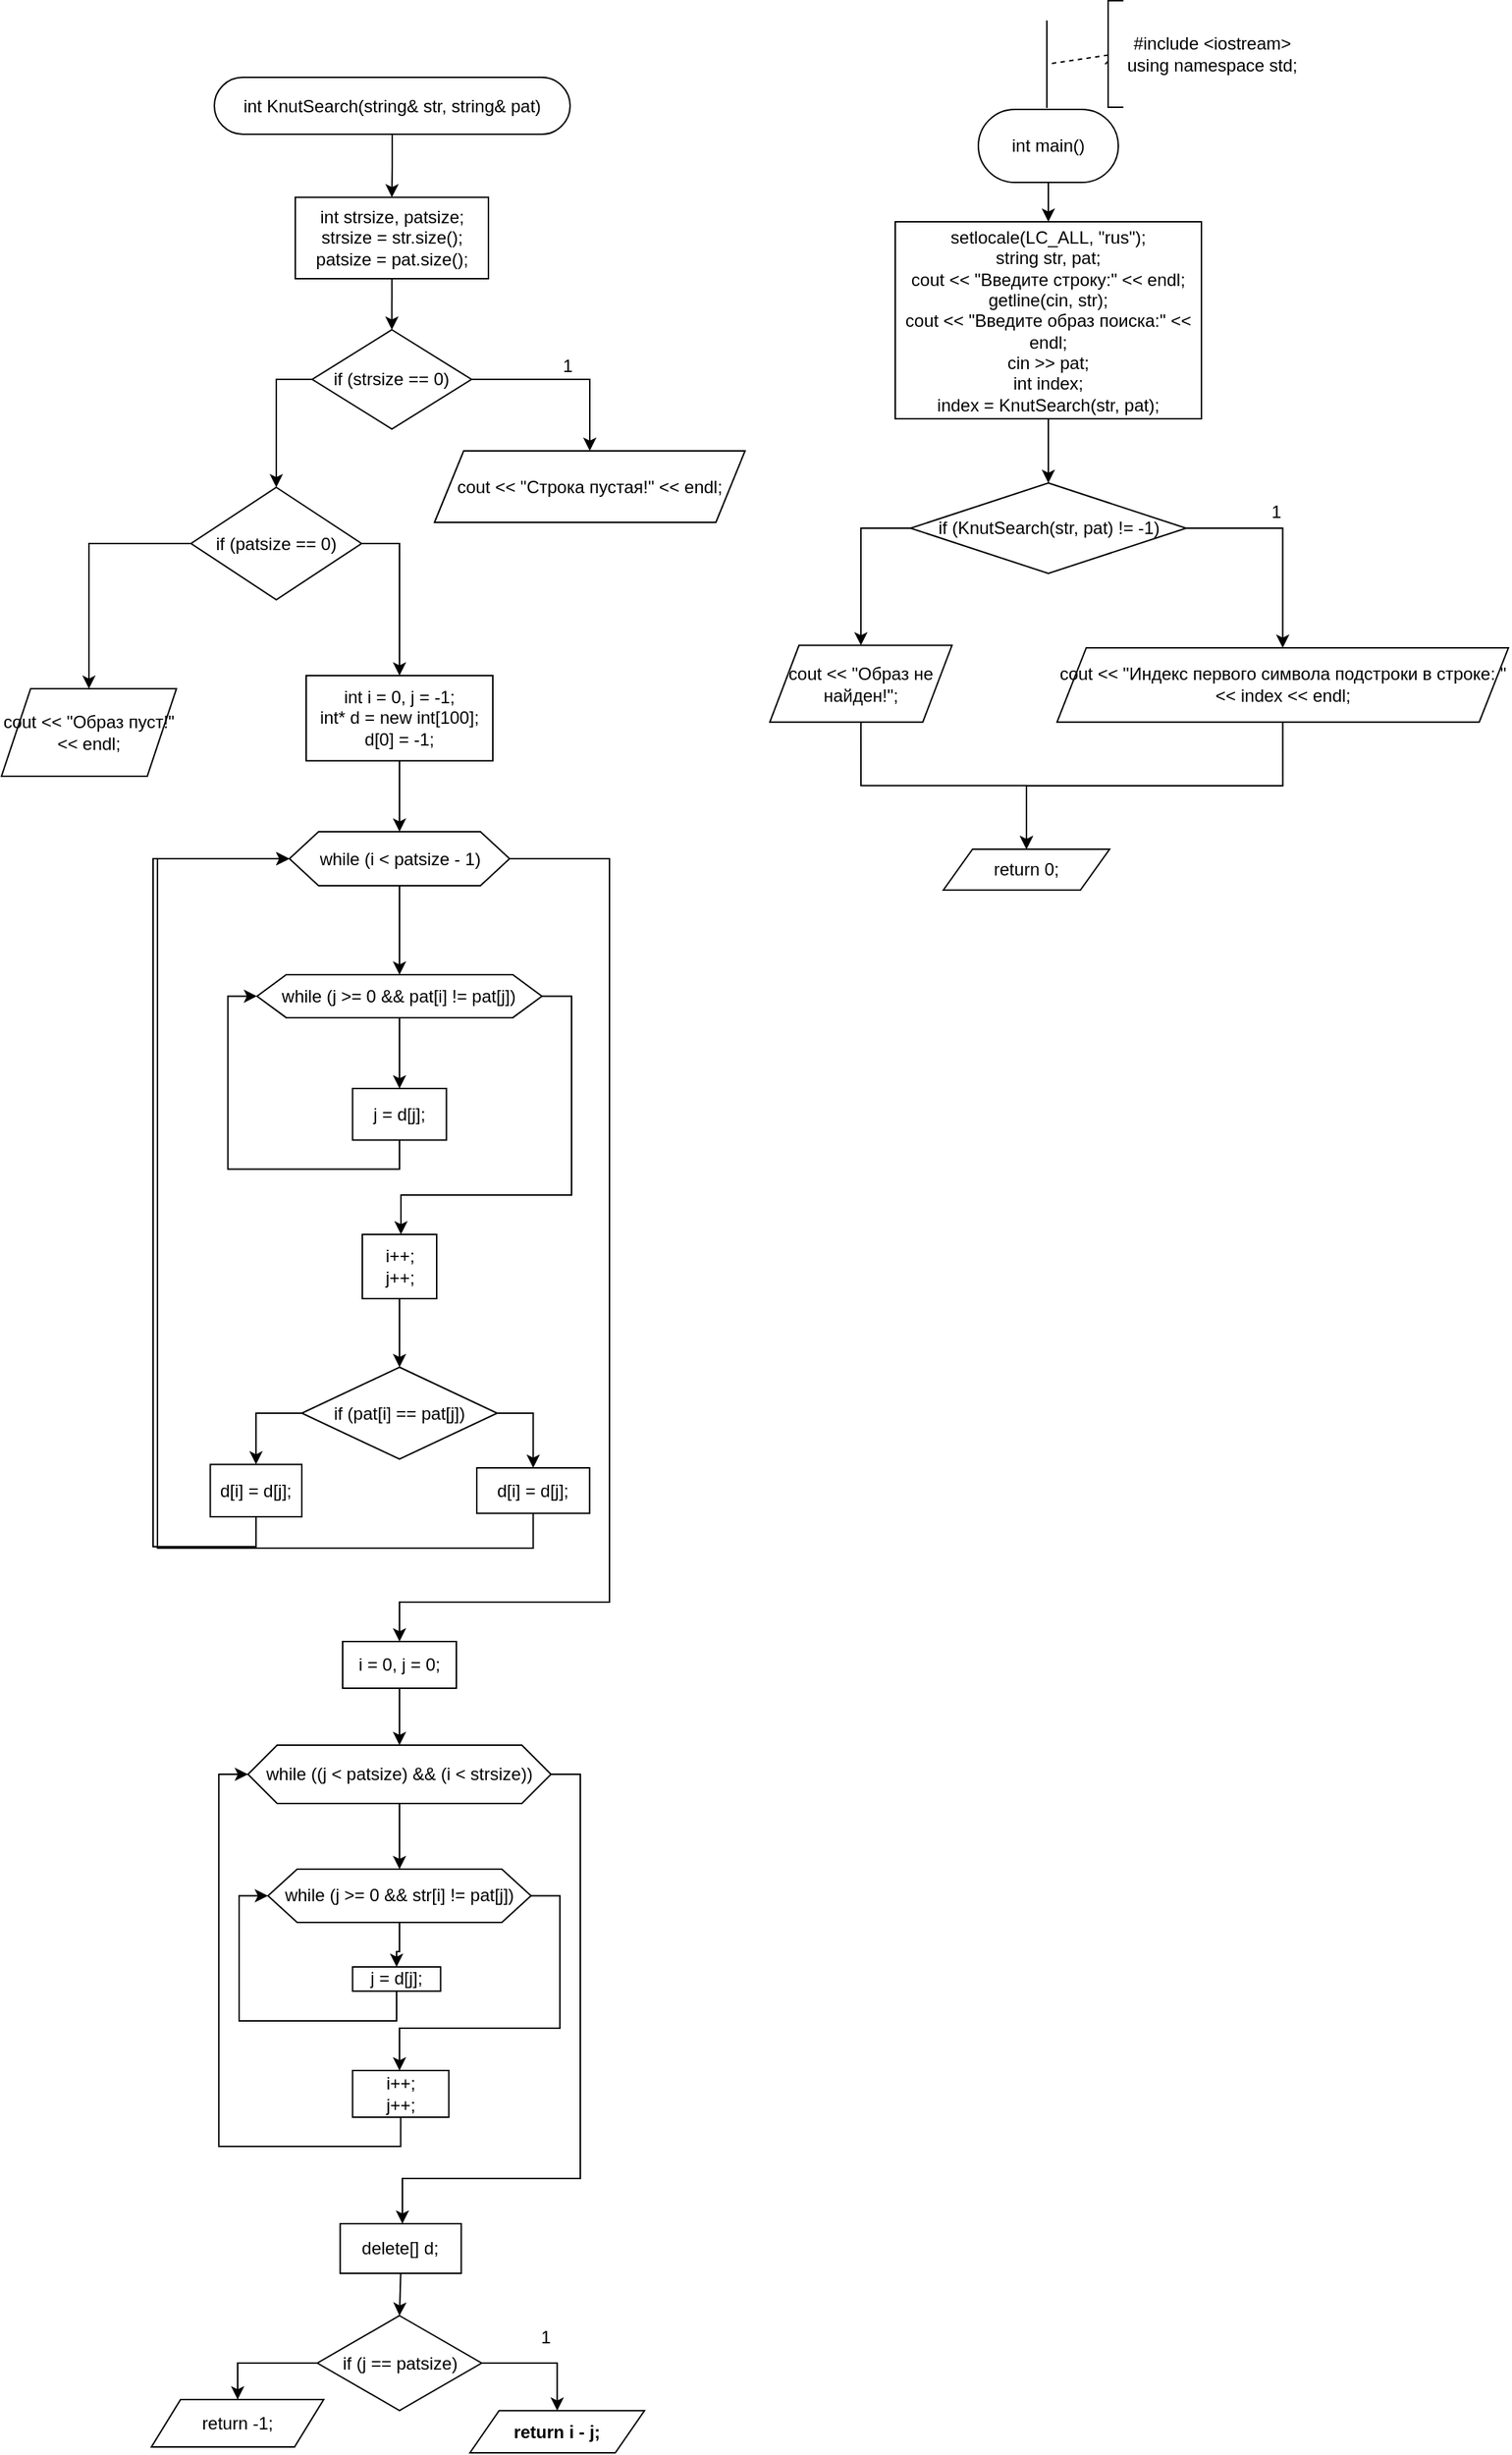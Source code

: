 <mxfile version="17.5.0" type="device"><diagram id="gFrYTt7PwSTtcCjBM46l" name="Page-1"><mxGraphModel dx="2363" dy="2681" grid="0" gridSize="10" guides="1" tooltips="1" connect="1" arrows="1" fold="1" page="0" pageScale="1" pageWidth="827" pageHeight="1169" math="0" shadow="0"><root><mxCell id="0"/><mxCell id="1" parent="0"/><mxCell id="abS8wTG-2X0JZCJYj4Lv-2" value="" style="endArrow=none;html=1;rounded=0;entryX=0.5;entryY=0;entryDx=0;entryDy=0;" edge="1" parent="1"><mxGeometry width="50" height="50" relative="1" as="geometry"><mxPoint x="474" y="-1347" as="sourcePoint"/><mxPoint x="474" y="-1287" as="targetPoint"/></mxGeometry></mxCell><mxCell id="abS8wTG-2X0JZCJYj4Lv-3" value="" style="endArrow=none;dashed=1;html=1;rounded=0;startArrow=none;" edge="1" parent="1" source="abS8wTG-2X0JZCJYj4Lv-4"><mxGeometry width="50" height="50" relative="1" as="geometry"><mxPoint x="514" y="-1317" as="sourcePoint"/><mxPoint x="474" y="-1317" as="targetPoint"/></mxGeometry></mxCell><mxCell id="abS8wTG-2X0JZCJYj4Lv-5" value="&lt;div&gt;#include &amp;lt;iostream&amp;gt;&lt;/div&gt;&lt;div&gt;&lt;span&gt;using namespace std;&lt;/span&gt;&lt;br&gt;&lt;/div&gt;" style="text;html=1;align=center;verticalAlign=middle;resizable=0;points=[];autosize=1;strokeColor=none;fillColor=none;" vertex="1" parent="1"><mxGeometry x="523" y="-1340" width="127" height="32" as="geometry"/></mxCell><mxCell id="abS8wTG-2X0JZCJYj4Lv-6" style="edgeStyle=orthogonalEdgeStyle;rounded=0;orthogonalLoop=1;jettySize=auto;html=1;exitX=0.5;exitY=1;exitDx=0;exitDy=0;entryX=0.5;entryY=0;entryDx=0;entryDy=0;" edge="1" parent="1" source="abS8wTG-2X0JZCJYj4Lv-7" target="abS8wTG-2X0JZCJYj4Lv-128"><mxGeometry relative="1" as="geometry"><mxPoint x="475" y="-1206.5" as="targetPoint"/></mxGeometry></mxCell><mxCell id="abS8wTG-2X0JZCJYj4Lv-7" value="int main()" style="rounded=1;whiteSpace=wrap;html=1;arcSize=50;" vertex="1" parent="1"><mxGeometry x="427" y="-1286" width="96" height="50" as="geometry"/></mxCell><mxCell id="abS8wTG-2X0JZCJYj4Lv-4" value="" style="shape=partialRectangle;whiteSpace=wrap;html=1;bottom=1;right=1;left=1;top=0;fillColor=none;routingCenterX=-0.5;rotation=90;" vertex="1" parent="1"><mxGeometry x="484.5" y="-1329" width="73" height="10" as="geometry"/></mxCell><mxCell id="abS8wTG-2X0JZCJYj4Lv-58" value="" style="endArrow=none;dashed=1;html=1;rounded=0;" edge="1" parent="1" target="abS8wTG-2X0JZCJYj4Lv-4"><mxGeometry width="50" height="50" relative="1" as="geometry"><mxPoint x="514" y="-1317" as="sourcePoint"/><mxPoint x="474" y="-1317" as="targetPoint"/></mxGeometry></mxCell><mxCell id="abS8wTG-2X0JZCJYj4Lv-129" style="edgeStyle=orthogonalEdgeStyle;rounded=0;orthogonalLoop=1;jettySize=auto;html=1;exitX=0.5;exitY=1;exitDx=0;exitDy=0;" edge="1" parent="1" source="abS8wTG-2X0JZCJYj4Lv-128" target="abS8wTG-2X0JZCJYj4Lv-292"><mxGeometry relative="1" as="geometry"><mxPoint x="473.462" y="-1030" as="targetPoint"/></mxGeometry></mxCell><mxCell id="abS8wTG-2X0JZCJYj4Lv-128" value="&lt;div&gt;setlocale(LC_ALL, &quot;rus&quot;);&lt;/div&gt;&lt;div&gt;&lt;span&gt;&#9;&lt;/span&gt;string str, pat;&lt;/div&gt;&lt;div&gt;&lt;span&gt;&#9;&lt;/span&gt;cout &amp;lt;&amp;lt; &quot;Введите строку:&quot; &amp;lt;&amp;lt; endl;&lt;/div&gt;&lt;div&gt;&lt;span&gt;&#9;&lt;/span&gt;getline(cin, str);&lt;/div&gt;&lt;div&gt;&lt;span&gt;&#9;&lt;/span&gt;cout &amp;lt;&amp;lt; &quot;Введите образ поиска:&quot; &amp;lt;&amp;lt; endl;&lt;/div&gt;&lt;div&gt;&lt;span&gt;&#9;&lt;/span&gt;cin &amp;gt;&amp;gt; pat;&lt;/div&gt;&lt;div&gt;&lt;span&gt;&#9;&lt;/span&gt;int index;&lt;/div&gt;&lt;div&gt;&lt;span&gt;&#9;&lt;/span&gt;index = KnutSearch(str, pat);&lt;/div&gt;" style="rounded=0;whiteSpace=wrap;html=1;" vertex="1" parent="1"><mxGeometry x="370" y="-1209" width="210" height="135" as="geometry"/></mxCell><mxCell id="abS8wTG-2X0JZCJYj4Lv-238" style="edgeStyle=orthogonalEdgeStyle;rounded=0;orthogonalLoop=1;jettySize=auto;html=1;exitX=0.5;exitY=1;exitDx=0;exitDy=0;" edge="1" parent="1" source="abS8wTG-2X0JZCJYj4Lv-237" target="abS8wTG-2X0JZCJYj4Lv-239"><mxGeometry relative="1" as="geometry"><mxPoint x="18.538" y="-1195.769" as="targetPoint"/></mxGeometry></mxCell><mxCell id="abS8wTG-2X0JZCJYj4Lv-237" value="int KnutSearch(string&amp;amp; str, string&amp;amp; pat)" style="rounded=1;whiteSpace=wrap;html=1;arcSize=50;" vertex="1" parent="1"><mxGeometry x="-97" y="-1308" width="244" height="39" as="geometry"/></mxCell><mxCell id="abS8wTG-2X0JZCJYj4Lv-241" style="edgeStyle=orthogonalEdgeStyle;rounded=0;orthogonalLoop=1;jettySize=auto;html=1;exitX=0.5;exitY=1;exitDx=0;exitDy=0;entryX=0.5;entryY=0;entryDx=0;entryDy=0;" edge="1" parent="1" source="abS8wTG-2X0JZCJYj4Lv-239" target="abS8wTG-2X0JZCJYj4Lv-240"><mxGeometry relative="1" as="geometry"/></mxCell><mxCell id="abS8wTG-2X0JZCJYj4Lv-239" value="&lt;div&gt;int strsize, patsize;&lt;/div&gt;&lt;div&gt;&lt;span&gt;&#9;&lt;/span&gt;strsize = str.size();&lt;/div&gt;&lt;div&gt;&lt;span&gt;&#9;&lt;/span&gt;patsize = pat.size();&lt;/div&gt;" style="rounded=0;whiteSpace=wrap;html=1;" vertex="1" parent="1"><mxGeometry x="-41.46" y="-1225.77" width="132.46" height="55.77" as="geometry"/></mxCell><mxCell id="abS8wTG-2X0JZCJYj4Lv-243" style="edgeStyle=orthogonalEdgeStyle;rounded=0;orthogonalLoop=1;jettySize=auto;html=1;exitX=0;exitY=0.5;exitDx=0;exitDy=0;entryX=0.5;entryY=0;entryDx=0;entryDy=0;" edge="1" parent="1" source="abS8wTG-2X0JZCJYj4Lv-240" target="abS8wTG-2X0JZCJYj4Lv-242"><mxGeometry relative="1" as="geometry"/></mxCell><mxCell id="abS8wTG-2X0JZCJYj4Lv-247" style="edgeStyle=orthogonalEdgeStyle;rounded=0;orthogonalLoop=1;jettySize=auto;html=1;exitX=1;exitY=0.5;exitDx=0;exitDy=0;entryX=0.5;entryY=0;entryDx=0;entryDy=0;" edge="1" parent="1" source="abS8wTG-2X0JZCJYj4Lv-240" target="abS8wTG-2X0JZCJYj4Lv-246"><mxGeometry relative="1" as="geometry"/></mxCell><mxCell id="abS8wTG-2X0JZCJYj4Lv-240" value="if (strsize == 0)" style="rhombus;whiteSpace=wrap;html=1;" vertex="1" parent="1"><mxGeometry x="-29.85" y="-1135" width="109.23" height="68" as="geometry"/></mxCell><mxCell id="abS8wTG-2X0JZCJYj4Lv-248" style="edgeStyle=orthogonalEdgeStyle;rounded=0;orthogonalLoop=1;jettySize=auto;html=1;exitX=0;exitY=0.5;exitDx=0;exitDy=0;" edge="1" parent="1" source="abS8wTG-2X0JZCJYj4Lv-242" target="abS8wTG-2X0JZCJYj4Lv-291"><mxGeometry relative="1" as="geometry"><mxPoint x="-157.077" y="-877.308" as="targetPoint"/></mxGeometry></mxCell><mxCell id="abS8wTG-2X0JZCJYj4Lv-249" style="edgeStyle=orthogonalEdgeStyle;rounded=0;orthogonalLoop=1;jettySize=auto;html=1;exitX=1;exitY=0.5;exitDx=0;exitDy=0;" edge="1" parent="1" source="abS8wTG-2X0JZCJYj4Lv-242" target="abS8wTG-2X0JZCJYj4Lv-250"><mxGeometry relative="1" as="geometry"><mxPoint x="26" y="-869.615" as="targetPoint"/></mxGeometry></mxCell><mxCell id="abS8wTG-2X0JZCJYj4Lv-242" value="if (patsize == 0)" style="rhombus;whiteSpace=wrap;html=1;" vertex="1" parent="1"><mxGeometry x="-113" y="-1027" width="117" height="77" as="geometry"/></mxCell><mxCell id="abS8wTG-2X0JZCJYj4Lv-244" value="1" style="text;html=1;align=center;verticalAlign=middle;resizable=0;points=[];autosize=1;strokeColor=none;fillColor=none;" vertex="1" parent="1"><mxGeometry x="136" y="-1119" width="17" height="18" as="geometry"/></mxCell><mxCell id="abS8wTG-2X0JZCJYj4Lv-246" value="cout &amp;lt;&amp;lt; &quot;Строка пустая!&quot; &amp;lt;&amp;lt; endl;" style="shape=parallelogram;perimeter=parallelogramPerimeter;whiteSpace=wrap;html=1;fixedSize=1;" vertex="1" parent="1"><mxGeometry x="54" y="-1052" width="213" height="49" as="geometry"/></mxCell><mxCell id="abS8wTG-2X0JZCJYj4Lv-251" style="edgeStyle=orthogonalEdgeStyle;rounded=0;orthogonalLoop=1;jettySize=auto;html=1;exitX=0.5;exitY=1;exitDx=0;exitDy=0;" edge="1" parent="1" source="abS8wTG-2X0JZCJYj4Lv-250" target="abS8wTG-2X0JZCJYj4Lv-252"><mxGeometry relative="1" as="geometry"><mxPoint x="30.615" y="-763.462" as="targetPoint"/></mxGeometry></mxCell><mxCell id="abS8wTG-2X0JZCJYj4Lv-250" value="int i = 0, j = -1;&#10;&#9;&#9;int* d = new int[100];&#10;&#9;&#9;d[0] = -1;" style="rounded=0;whiteSpace=wrap;html=1;" vertex="1" parent="1"><mxGeometry x="-34" y="-898" width="128" height="58.38" as="geometry"/></mxCell><mxCell id="abS8wTG-2X0JZCJYj4Lv-253" style="edgeStyle=orthogonalEdgeStyle;rounded=0;orthogonalLoop=1;jettySize=auto;html=1;exitX=0.5;exitY=1;exitDx=0;exitDy=0;" edge="1" parent="1" source="abS8wTG-2X0JZCJYj4Lv-252" target="abS8wTG-2X0JZCJYj4Lv-254"><mxGeometry relative="1" as="geometry"><mxPoint x="30.615" y="-706.538" as="targetPoint"/></mxGeometry></mxCell><mxCell id="abS8wTG-2X0JZCJYj4Lv-271" style="edgeStyle=orthogonalEdgeStyle;rounded=0;orthogonalLoop=1;jettySize=auto;html=1;exitX=1;exitY=0.5;exitDx=0;exitDy=0;" edge="1" parent="1" source="abS8wTG-2X0JZCJYj4Lv-252" target="abS8wTG-2X0JZCJYj4Lv-270"><mxGeometry relative="1" as="geometry"><Array as="points"><mxPoint x="174" y="-773"/><mxPoint x="174" y="-263"/><mxPoint x="30" y="-263"/></Array></mxGeometry></mxCell><mxCell id="abS8wTG-2X0JZCJYj4Lv-252" value="while (i &lt; patsize - 1)" style="shape=hexagon;perimeter=hexagonPerimeter2;whiteSpace=wrap;html=1;fixedSize=1;" vertex="1" parent="1"><mxGeometry x="-45.5" y="-791" width="151" height="37" as="geometry"/></mxCell><mxCell id="abS8wTG-2X0JZCJYj4Lv-255" style="edgeStyle=orthogonalEdgeStyle;rounded=0;orthogonalLoop=1;jettySize=auto;html=1;exitX=0.5;exitY=1;exitDx=0;exitDy=0;" edge="1" parent="1" source="abS8wTG-2X0JZCJYj4Lv-254" target="abS8wTG-2X0JZCJYj4Lv-256"><mxGeometry relative="1" as="geometry"><mxPoint x="30.615" y="-612.692" as="targetPoint"/></mxGeometry></mxCell><mxCell id="abS8wTG-2X0JZCJYj4Lv-258" style="edgeStyle=orthogonalEdgeStyle;rounded=0;orthogonalLoop=1;jettySize=auto;html=1;exitX=1;exitY=0.5;exitDx=0;exitDy=0;" edge="1" parent="1" source="abS8wTG-2X0JZCJYj4Lv-254" target="abS8wTG-2X0JZCJYj4Lv-259"><mxGeometry relative="1" as="geometry"><mxPoint x="34" y="-491" as="targetPoint"/><Array as="points"><mxPoint x="148" y="-678"/><mxPoint x="148" y="-542"/><mxPoint x="31" y="-542"/></Array></mxGeometry></mxCell><mxCell id="abS8wTG-2X0JZCJYj4Lv-254" value="while (j &gt;= 0 &amp;&amp; pat[i] != pat[j])" style="shape=hexagon;perimeter=hexagonPerimeter2;whiteSpace=wrap;html=1;fixedSize=1;" vertex="1" parent="1"><mxGeometry x="-67.69" y="-693" width="195.38" height="29.46" as="geometry"/></mxCell><mxCell id="abS8wTG-2X0JZCJYj4Lv-257" style="edgeStyle=orthogonalEdgeStyle;rounded=0;orthogonalLoop=1;jettySize=auto;html=1;exitX=0.5;exitY=1;exitDx=0;exitDy=0;entryX=0;entryY=0.5;entryDx=0;entryDy=0;" edge="1" parent="1" source="abS8wTG-2X0JZCJYj4Lv-256" target="abS8wTG-2X0JZCJYj4Lv-254"><mxGeometry relative="1" as="geometry"/></mxCell><mxCell id="abS8wTG-2X0JZCJYj4Lv-256" value="j = d[j];" style="rounded=0;whiteSpace=wrap;html=1;" vertex="1" parent="1"><mxGeometry x="-2.19" y="-615" width="64.38" height="35.31" as="geometry"/></mxCell><mxCell id="abS8wTG-2X0JZCJYj4Lv-260" style="edgeStyle=orthogonalEdgeStyle;rounded=0;orthogonalLoop=1;jettySize=auto;html=1;exitX=0.5;exitY=1;exitDx=0;exitDy=0;" edge="1" parent="1" source="abS8wTG-2X0JZCJYj4Lv-259" target="abS8wTG-2X0JZCJYj4Lv-261"><mxGeometry relative="1" as="geometry"><mxPoint x="30.615" y="-429.615" as="targetPoint"/></mxGeometry></mxCell><mxCell id="abS8wTG-2X0JZCJYj4Lv-259" value="i++;&#10;&#9;&#9;&#9;j++;" style="rounded=0;whiteSpace=wrap;html=1;" vertex="1" parent="1"><mxGeometry x="4.5" y="-515" width="51" height="44" as="geometry"/></mxCell><mxCell id="abS8wTG-2X0JZCJYj4Lv-262" style="edgeStyle=orthogonalEdgeStyle;rounded=0;orthogonalLoop=1;jettySize=auto;html=1;exitX=1;exitY=0.5;exitDx=0;exitDy=0;" edge="1" parent="1" source="abS8wTG-2X0JZCJYj4Lv-261" target="abS8wTG-2X0JZCJYj4Lv-263"><mxGeometry relative="1" as="geometry"><mxPoint x="130.615" y="-338.846" as="targetPoint"/></mxGeometry></mxCell><mxCell id="abS8wTG-2X0JZCJYj4Lv-264" style="edgeStyle=orthogonalEdgeStyle;rounded=0;orthogonalLoop=1;jettySize=auto;html=1;exitX=0;exitY=0.5;exitDx=0;exitDy=0;" edge="1" parent="1" source="abS8wTG-2X0JZCJYj4Lv-261" target="abS8wTG-2X0JZCJYj4Lv-265"><mxGeometry relative="1" as="geometry"><mxPoint x="-64.769" y="-331.154" as="targetPoint"/></mxGeometry></mxCell><mxCell id="abS8wTG-2X0JZCJYj4Lv-261" value="if (pat[i] == pat[j])" style="rhombus;whiteSpace=wrap;html=1;" vertex="1" parent="1"><mxGeometry x="-37" y="-424" width="134" height="63" as="geometry"/></mxCell><mxCell id="abS8wTG-2X0JZCJYj4Lv-267" style="edgeStyle=orthogonalEdgeStyle;rounded=0;orthogonalLoop=1;jettySize=auto;html=1;exitX=0.5;exitY=1;exitDx=0;exitDy=0;entryX=0;entryY=0.5;entryDx=0;entryDy=0;" edge="1" parent="1" source="abS8wTG-2X0JZCJYj4Lv-263" target="abS8wTG-2X0JZCJYj4Lv-252"><mxGeometry relative="1" as="geometry"><mxPoint x="-85" y="-719" as="targetPoint"/><Array as="points"><mxPoint x="122" y="-300"/><mxPoint x="-136" y="-300"/><mxPoint x="-136" y="-773"/></Array></mxGeometry></mxCell><mxCell id="abS8wTG-2X0JZCJYj4Lv-263" value="d[i] = d[j];" style="rounded=0;whiteSpace=wrap;html=1;" vertex="1" parent="1"><mxGeometry x="83" y="-355" width="77.38" height="31.15" as="geometry"/></mxCell><mxCell id="abS8wTG-2X0JZCJYj4Lv-266" style="edgeStyle=orthogonalEdgeStyle;rounded=0;orthogonalLoop=1;jettySize=auto;html=1;exitX=0.5;exitY=1;exitDx=0;exitDy=0;entryX=0;entryY=0.5;entryDx=0;entryDy=0;" edge="1" parent="1" source="abS8wTG-2X0JZCJYj4Lv-265" target="abS8wTG-2X0JZCJYj4Lv-252"><mxGeometry relative="1" as="geometry"><Array as="points"><mxPoint x="-68" y="-301"/><mxPoint x="-139" y="-301"/><mxPoint x="-139" y="-773"/></Array></mxGeometry></mxCell><mxCell id="abS8wTG-2X0JZCJYj4Lv-265" value="d[i] = d[j];" style="rounded=0;whiteSpace=wrap;html=1;" vertex="1" parent="1"><mxGeometry x="-99.77" y="-357.35" width="62.77" height="35.85" as="geometry"/></mxCell><mxCell id="abS8wTG-2X0JZCJYj4Lv-273" style="edgeStyle=orthogonalEdgeStyle;rounded=0;orthogonalLoop=1;jettySize=auto;html=1;exitX=0.5;exitY=1;exitDx=0;exitDy=0;entryX=0.5;entryY=0;entryDx=0;entryDy=0;" edge="1" parent="1" source="abS8wTG-2X0JZCJYj4Lv-270" target="abS8wTG-2X0JZCJYj4Lv-272"><mxGeometry relative="1" as="geometry"/></mxCell><mxCell id="abS8wTG-2X0JZCJYj4Lv-270" value="i = 0, j = 0;" style="rounded=0;whiteSpace=wrap;html=1;" vertex="1" parent="1"><mxGeometry x="-9" y="-236" width="78" height="32" as="geometry"/></mxCell><mxCell id="abS8wTG-2X0JZCJYj4Lv-274" style="edgeStyle=orthogonalEdgeStyle;rounded=0;orthogonalLoop=1;jettySize=auto;html=1;exitX=0.5;exitY=1;exitDx=0;exitDy=0;" edge="1" parent="1" source="abS8wTG-2X0JZCJYj4Lv-272" target="abS8wTG-2X0JZCJYj4Lv-275"><mxGeometry relative="1" as="geometry"><mxPoint x="30.615" y="-83.462" as="targetPoint"/></mxGeometry></mxCell><mxCell id="abS8wTG-2X0JZCJYj4Lv-282" style="edgeStyle=orthogonalEdgeStyle;rounded=0;orthogonalLoop=1;jettySize=auto;html=1;exitX=1;exitY=0.5;exitDx=0;exitDy=0;" edge="1" parent="1" source="abS8wTG-2X0JZCJYj4Lv-272" target="abS8wTG-2X0JZCJYj4Lv-283"><mxGeometry relative="1" as="geometry"><mxPoint x="32.154" y="161.154" as="targetPoint"/><Array as="points"><mxPoint x="154" y="-145"/><mxPoint x="154" y="132"/><mxPoint x="32" y="132"/></Array></mxGeometry></mxCell><mxCell id="abS8wTG-2X0JZCJYj4Lv-272" value="while ((j &lt; patsize) &amp;&amp; (i &lt; strsize))" style="shape=hexagon;perimeter=hexagonPerimeter2;whiteSpace=wrap;html=1;fixedSize=1;" vertex="1" parent="1"><mxGeometry x="-73.91" y="-165" width="207.81" height="40" as="geometry"/></mxCell><mxCell id="abS8wTG-2X0JZCJYj4Lv-276" style="edgeStyle=orthogonalEdgeStyle;rounded=0;orthogonalLoop=1;jettySize=auto;html=1;exitX=0.5;exitY=1;exitDx=0;exitDy=0;" edge="1" parent="1" source="abS8wTG-2X0JZCJYj4Lv-275" target="abS8wTG-2X0JZCJYj4Lv-277"><mxGeometry relative="1" as="geometry"><mxPoint x="30.615" y="-0.385" as="targetPoint"/></mxGeometry></mxCell><mxCell id="abS8wTG-2X0JZCJYj4Lv-279" style="edgeStyle=orthogonalEdgeStyle;rounded=0;orthogonalLoop=1;jettySize=auto;html=1;exitX=1;exitY=0.5;exitDx=0;exitDy=0;" edge="1" parent="1" source="abS8wTG-2X0JZCJYj4Lv-275" target="abS8wTG-2X0JZCJYj4Lv-280"><mxGeometry relative="1" as="geometry"><mxPoint x="29.077" y="105.769" as="targetPoint"/><Array as="points"><mxPoint x="140" y="-62"/><mxPoint x="140" y="29"/><mxPoint x="30" y="29"/></Array></mxGeometry></mxCell><mxCell id="abS8wTG-2X0JZCJYj4Lv-275" value="while (j &gt;= 0 &amp;&amp; str[i] != pat[j])" style="shape=hexagon;perimeter=hexagonPerimeter2;whiteSpace=wrap;html=1;fixedSize=1;" vertex="1" parent="1"><mxGeometry x="-60.19" y="-80" width="180.38" height="36.54" as="geometry"/></mxCell><mxCell id="abS8wTG-2X0JZCJYj4Lv-278" style="edgeStyle=orthogonalEdgeStyle;rounded=0;orthogonalLoop=1;jettySize=auto;html=1;exitX=0.5;exitY=1;exitDx=0;exitDy=0;entryX=0;entryY=0.5;entryDx=0;entryDy=0;" edge="1" parent="1" source="abS8wTG-2X0JZCJYj4Lv-277" target="abS8wTG-2X0JZCJYj4Lv-275"><mxGeometry relative="1" as="geometry"><Array as="points"><mxPoint x="28" y="24"/><mxPoint x="-80" y="24"/><mxPoint x="-80" y="-62"/></Array></mxGeometry></mxCell><mxCell id="abS8wTG-2X0JZCJYj4Lv-277" value="j = d[j];" style="rounded=0;whiteSpace=wrap;html=1;" vertex="1" parent="1"><mxGeometry x="-2.19" y="-13" width="60.38" height="16.62" as="geometry"/></mxCell><mxCell id="abS8wTG-2X0JZCJYj4Lv-281" style="edgeStyle=orthogonalEdgeStyle;rounded=0;orthogonalLoop=1;jettySize=auto;html=1;exitX=0.5;exitY=1;exitDx=0;exitDy=0;entryX=0;entryY=0.5;entryDx=0;entryDy=0;" edge="1" parent="1" source="abS8wTG-2X0JZCJYj4Lv-280" target="abS8wTG-2X0JZCJYj4Lv-272"><mxGeometry relative="1" as="geometry"/></mxCell><mxCell id="abS8wTG-2X0JZCJYj4Lv-280" value="i++;&#10;&#9;&#9;&#9;j++;" style="rounded=0;whiteSpace=wrap;html=1;" vertex="1" parent="1"><mxGeometry x="-2.19" y="58" width="66" height="32" as="geometry"/></mxCell><mxCell id="abS8wTG-2X0JZCJYj4Lv-285" style="edgeStyle=orthogonalEdgeStyle;rounded=0;orthogonalLoop=1;jettySize=auto;html=1;exitX=0.5;exitY=1;exitDx=0;exitDy=0;entryX=0.5;entryY=0;entryDx=0;entryDy=0;" edge="1" parent="1" source="abS8wTG-2X0JZCJYj4Lv-283" target="abS8wTG-2X0JZCJYj4Lv-284"><mxGeometry relative="1" as="geometry"/></mxCell><mxCell id="abS8wTG-2X0JZCJYj4Lv-283" value="delete[] d;" style="rounded=0;whiteSpace=wrap;html=1;" vertex="1" parent="1"><mxGeometry x="-10.69" y="163" width="83.01" height="34" as="geometry"/></mxCell><mxCell id="abS8wTG-2X0JZCJYj4Lv-286" style="edgeStyle=orthogonalEdgeStyle;rounded=0;orthogonalLoop=1;jettySize=auto;html=1;exitX=0;exitY=0.5;exitDx=0;exitDy=0;" edge="1" parent="1" source="abS8wTG-2X0JZCJYj4Lv-284" target="abS8wTG-2X0JZCJYj4Lv-289"><mxGeometry relative="1" as="geometry"><mxPoint x="-80.154" y="313.462" as="targetPoint"/></mxGeometry></mxCell><mxCell id="abS8wTG-2X0JZCJYj4Lv-287" style="edgeStyle=orthogonalEdgeStyle;rounded=0;orthogonalLoop=1;jettySize=auto;html=1;exitX=1;exitY=0.5;exitDx=0;exitDy=0;" edge="1" parent="1" source="abS8wTG-2X0JZCJYj4Lv-284" target="abS8wTG-2X0JZCJYj4Lv-290"><mxGeometry relative="1" as="geometry"><mxPoint x="138.308" y="321.154" as="targetPoint"/></mxGeometry></mxCell><mxCell id="abS8wTG-2X0JZCJYj4Lv-284" value="if (j == patsize)" style="rhombus;whiteSpace=wrap;html=1;" vertex="1" parent="1"><mxGeometry x="-26.34" y="226" width="112.68" height="65" as="geometry"/></mxCell><mxCell id="abS8wTG-2X0JZCJYj4Lv-288" value="1" style="text;html=1;align=center;verticalAlign=middle;resizable=0;points=[];autosize=1;strokeColor=none;fillColor=none;" vertex="1" parent="1"><mxGeometry x="121" y="232" width="17" height="18" as="geometry"/></mxCell><mxCell id="abS8wTG-2X0JZCJYj4Lv-289" value="return -1;" style="shape=parallelogram;perimeter=parallelogramPerimeter;whiteSpace=wrap;html=1;fixedSize=1;" vertex="1" parent="1"><mxGeometry x="-140.15" y="283.46" width="118.15" height="32.54" as="geometry"/></mxCell><mxCell id="abS8wTG-2X0JZCJYj4Lv-290" value="return i - j;" style="shape=parallelogram;perimeter=parallelogramPerimeter;whiteSpace=wrap;html=1;fixedSize=1;fontStyle=1" vertex="1" parent="1"><mxGeometry x="78.31" y="291.15" width="119.69" height="28.85" as="geometry"/></mxCell><mxCell id="abS8wTG-2X0JZCJYj4Lv-291" value="cout &lt;&lt; &quot;Образ пуст!&quot; &lt;&lt; endl;" style="shape=parallelogram;perimeter=parallelogramPerimeter;whiteSpace=wrap;html=1;fixedSize=1;" vertex="1" parent="1"><mxGeometry x="-242.997" y="-888.998" width="120" height="60" as="geometry"/></mxCell><mxCell id="abS8wTG-2X0JZCJYj4Lv-293" style="edgeStyle=orthogonalEdgeStyle;rounded=0;orthogonalLoop=1;jettySize=auto;html=1;exitX=1;exitY=0.5;exitDx=0;exitDy=0;" edge="1" parent="1" source="abS8wTG-2X0JZCJYj4Lv-292" target="abS8wTG-2X0JZCJYj4Lv-294"><mxGeometry relative="1" as="geometry"><mxPoint x="644.462" y="-851.154" as="targetPoint"/></mxGeometry></mxCell><mxCell id="abS8wTG-2X0JZCJYj4Lv-295" style="edgeStyle=orthogonalEdgeStyle;rounded=0;orthogonalLoop=1;jettySize=auto;html=1;exitX=0;exitY=0.5;exitDx=0;exitDy=0;" edge="1" parent="1" source="abS8wTG-2X0JZCJYj4Lv-292" target="abS8wTG-2X0JZCJYj4Lv-296"><mxGeometry relative="1" as="geometry"><mxPoint x="329.077" y="-863.462" as="targetPoint"/></mxGeometry></mxCell><mxCell id="abS8wTG-2X0JZCJYj4Lv-292" value="if (KnutSearch(str, pat) != -1)" style="rhombus;whiteSpace=wrap;html=1;" vertex="1" parent="1"><mxGeometry x="380.5" y="-1030" width="189" height="62" as="geometry"/></mxCell><mxCell id="abS8wTG-2X0JZCJYj4Lv-300" style="edgeStyle=orthogonalEdgeStyle;rounded=0;orthogonalLoop=1;jettySize=auto;html=1;exitX=0.5;exitY=1;exitDx=0;exitDy=0;entryX=0.5;entryY=0;entryDx=0;entryDy=0;" edge="1" parent="1" source="abS8wTG-2X0JZCJYj4Lv-294" target="abS8wTG-2X0JZCJYj4Lv-298"><mxGeometry relative="1" as="geometry"/></mxCell><mxCell id="abS8wTG-2X0JZCJYj4Lv-294" value="cout &lt;&lt; &quot;Индекс первого символа подстроки в строке: &quot; &lt;&lt; index &lt;&lt; endl;" style="shape=parallelogram;perimeter=parallelogramPerimeter;whiteSpace=wrap;html=1;fixedSize=1;" vertex="1" parent="1"><mxGeometry x="481.0" y="-917" width="309.54" height="50.85" as="geometry"/></mxCell><mxCell id="abS8wTG-2X0JZCJYj4Lv-299" style="edgeStyle=orthogonalEdgeStyle;rounded=0;orthogonalLoop=1;jettySize=auto;html=1;exitX=0.5;exitY=1;exitDx=0;exitDy=0;entryX=0.5;entryY=0;entryDx=0;entryDy=0;" edge="1" parent="1" source="abS8wTG-2X0JZCJYj4Lv-296" target="abS8wTG-2X0JZCJYj4Lv-298"><mxGeometry relative="1" as="geometry"/></mxCell><mxCell id="abS8wTG-2X0JZCJYj4Lv-296" value="cout &lt;&lt; &quot;Образ не найден!&quot;;" style="shape=parallelogram;perimeter=parallelogramPerimeter;whiteSpace=wrap;html=1;fixedSize=1;" vertex="1" parent="1"><mxGeometry x="284" y="-918.69" width="124.92" height="52.54" as="geometry"/></mxCell><mxCell id="abS8wTG-2X0JZCJYj4Lv-297" value="1" style="text;html=1;align=center;verticalAlign=middle;resizable=0;points=[];autosize=1;strokeColor=none;fillColor=none;" vertex="1" parent="1"><mxGeometry x="622" y="-1019" width="17" height="18" as="geometry"/></mxCell><mxCell id="abS8wTG-2X0JZCJYj4Lv-298" value="return 0;" style="shape=parallelogram;perimeter=parallelogramPerimeter;whiteSpace=wrap;html=1;fixedSize=1;" vertex="1" parent="1"><mxGeometry x="403" y="-779" width="114" height="28" as="geometry"/></mxCell></root></mxGraphModel></diagram></mxfile>
